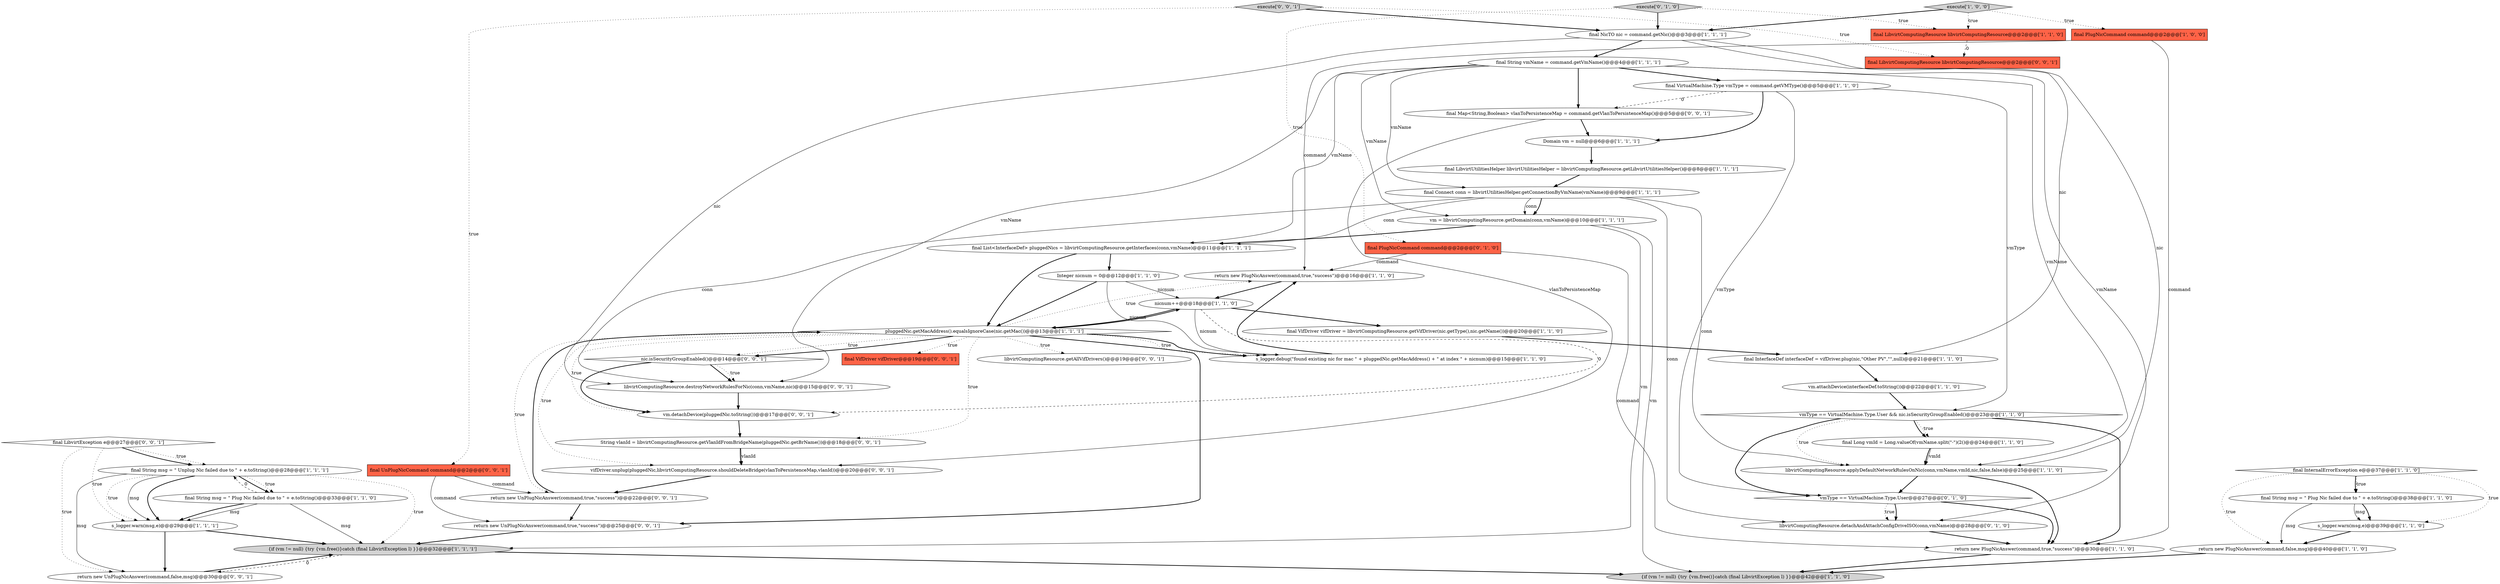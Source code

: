 digraph {
5 [style = filled, label = "final PlugNicCommand command@@@2@@@['1', '0', '0']", fillcolor = tomato, shape = box image = "AAA0AAABBB1BBB"];
29 [style = filled, label = "final String msg = \" Unplug Nic failed due to \" + e.toString()@@@28@@@['1', '1', '1']", fillcolor = white, shape = ellipse image = "AAA0AAABBB1BBB"];
47 [style = filled, label = "final Map<String,Boolean> vlanToPersistenceMap = command.getVlanToPersistenceMap()@@@5@@@['0', '0', '1']", fillcolor = white, shape = ellipse image = "AAA0AAABBB3BBB"];
1 [style = filled, label = "{if (vm != null) {try {vm.free()}catch (final LibvirtException l) }}@@@32@@@['1', '1', '1']", fillcolor = lightgray, shape = ellipse image = "AAA0AAABBB1BBB"];
7 [style = filled, label = "vm.attachDevice(interfaceDef.toString())@@@22@@@['1', '1', '0']", fillcolor = white, shape = ellipse image = "AAA0AAABBB1BBB"];
27 [style = filled, label = "return new PlugNicAnswer(command,true,\"success\")@@@30@@@['1', '1', '0']", fillcolor = white, shape = ellipse image = "AAA0AAABBB1BBB"];
37 [style = filled, label = "String vlanId = libvirtComputingResource.getVlanIdFromBridgeName(pluggedNic.getBrName())@@@18@@@['0', '0', '1']", fillcolor = white, shape = ellipse image = "AAA0AAABBB3BBB"];
22 [style = filled, label = "final String vmName = command.getVmName()@@@4@@@['1', '1', '1']", fillcolor = white, shape = ellipse image = "AAA0AAABBB1BBB"];
48 [style = filled, label = "vifDriver.unplug(pluggedNic,libvirtComputingResource.shouldDeleteBridge(vlanToPersistenceMap,vlanId))@@@20@@@['0', '0', '1']", fillcolor = white, shape = ellipse image = "AAA0AAABBB3BBB"];
50 [style = filled, label = "return new UnPlugNicAnswer(command,true,\"success\")@@@22@@@['0', '0', '1']", fillcolor = white, shape = ellipse image = "AAA0AAABBB3BBB"];
14 [style = filled, label = "s_logger.debug(\"found existing nic for mac \" + pluggedNic.getMacAddress() + \" at index \" + nicnum)@@@15@@@['1', '1', '0']", fillcolor = white, shape = ellipse image = "AAA0AAABBB1BBB"];
31 [style = filled, label = "{if (vm != null) {try {vm.free()}catch (final LibvirtException l) }}@@@42@@@['1', '1', '0']", fillcolor = lightgray, shape = ellipse image = "AAA0AAABBB1BBB"];
9 [style = filled, label = "s_logger.warn(msg,e)@@@39@@@['1', '1', '0']", fillcolor = white, shape = ellipse image = "AAA0AAABBB1BBB"];
6 [style = filled, label = "execute['1', '0', '0']", fillcolor = lightgray, shape = diamond image = "AAA0AAABBB1BBB"];
13 [style = filled, label = "final String msg = \" Plug Nic failed due to \" + e.toString()@@@38@@@['1', '1', '0']", fillcolor = white, shape = ellipse image = "AAA0AAABBB1BBB"];
43 [style = filled, label = "nic.isSecurityGroupEnabled()@@@14@@@['0', '0', '1']", fillcolor = white, shape = diamond image = "AAA0AAABBB3BBB"];
32 [style = filled, label = "final PlugNicCommand command@@@2@@@['0', '1', '0']", fillcolor = tomato, shape = box image = "AAA0AAABBB2BBB"];
12 [style = filled, label = "s_logger.warn(msg,e)@@@29@@@['1', '1', '1']", fillcolor = white, shape = ellipse image = "AAA0AAABBB1BBB"];
20 [style = filled, label = "final InterfaceDef interfaceDef = vifDriver.plug(nic,\"Other PV\",\"\",null)@@@21@@@['1', '1', '0']", fillcolor = white, shape = ellipse image = "AAA0AAABBB1BBB"];
30 [style = filled, label = "pluggedNic.getMacAddress().equalsIgnoreCase(nic.getMac())@@@13@@@['1', '1', '1']", fillcolor = white, shape = diamond image = "AAA0AAABBB1BBB"];
0 [style = filled, label = "final Connect conn = libvirtUtilitiesHelper.getConnectionByVmName(vmName)@@@9@@@['1', '1', '1']", fillcolor = white, shape = ellipse image = "AAA0AAABBB1BBB"];
42 [style = filled, label = "return new UnPlugNicAnswer(command,true,\"success\")@@@25@@@['0', '0', '1']", fillcolor = white, shape = ellipse image = "AAA0AAABBB3BBB"];
4 [style = filled, label = "final Long vmId = Long.valueOf(vmName.split(\"-\")(2()@@@24@@@['1', '1', '0']", fillcolor = white, shape = ellipse image = "AAA0AAABBB1BBB"];
11 [style = filled, label = "final NicTO nic = command.getNic()@@@3@@@['1', '1', '1']", fillcolor = white, shape = ellipse image = "AAA0AAABBB1BBB"];
16 [style = filled, label = "final InternalErrorException e@@@37@@@['1', '1', '0']", fillcolor = white, shape = diamond image = "AAA0AAABBB1BBB"];
41 [style = filled, label = "final LibvirtException e@@@27@@@['0', '0', '1']", fillcolor = white, shape = diamond image = "AAA0AAABBB3BBB"];
3 [style = filled, label = "vmType == VirtualMachine.Type.User && nic.isSecurityGroupEnabled()@@@23@@@['1', '1', '0']", fillcolor = white, shape = diamond image = "AAA0AAABBB1BBB"];
33 [style = filled, label = "vmType == VirtualMachine.Type.User@@@27@@@['0', '1', '0']", fillcolor = white, shape = diamond image = "AAA1AAABBB2BBB"];
2 [style = filled, label = "final VirtualMachine.Type vmType = command.getVMType()@@@5@@@['1', '1', '0']", fillcolor = white, shape = ellipse image = "AAA0AAABBB1BBB"];
19 [style = filled, label = "Integer nicnum = 0@@@12@@@['1', '1', '0']", fillcolor = white, shape = ellipse image = "AAA0AAABBB1BBB"];
15 [style = filled, label = "nicnum++@@@18@@@['1', '1', '0']", fillcolor = white, shape = ellipse image = "AAA0AAABBB1BBB"];
28 [style = filled, label = "Domain vm = null@@@6@@@['1', '1', '1']", fillcolor = white, shape = ellipse image = "AAA0AAABBB1BBB"];
17 [style = filled, label = "final List<InterfaceDef> pluggedNics = libvirtComputingResource.getInterfaces(conn,vmName)@@@11@@@['1', '1', '1']", fillcolor = white, shape = ellipse image = "AAA0AAABBB1BBB"];
45 [style = filled, label = "libvirtComputingResource.destroyNetworkRulesForNic(conn,vmName,nic)@@@15@@@['0', '0', '1']", fillcolor = white, shape = ellipse image = "AAA0AAABBB3BBB"];
26 [style = filled, label = "final LibvirtUtilitiesHelper libvirtUtilitiesHelper = libvirtComputingResource.getLibvirtUtilitiesHelper()@@@8@@@['1', '1', '1']", fillcolor = white, shape = ellipse image = "AAA0AAABBB1BBB"];
36 [style = filled, label = "libvirtComputingResource.getAllVifDrivers()@@@19@@@['0', '0', '1']", fillcolor = white, shape = ellipse image = "AAA0AAABBB3BBB"];
24 [style = filled, label = "final VifDriver vifDriver = libvirtComputingResource.getVifDriver(nic.getType(),nic.getName())@@@20@@@['1', '1', '0']", fillcolor = white, shape = ellipse image = "AAA0AAABBB1BBB"];
8 [style = filled, label = "final LibvirtComputingResource libvirtComputingResource@@@2@@@['1', '1', '0']", fillcolor = tomato, shape = box image = "AAA0AAABBB1BBB"];
49 [style = filled, label = "execute['0', '0', '1']", fillcolor = lightgray, shape = diamond image = "AAA0AAABBB3BBB"];
44 [style = filled, label = "final LibvirtComputingResource libvirtComputingResource@@@2@@@['0', '0', '1']", fillcolor = tomato, shape = box image = "AAA0AAABBB3BBB"];
46 [style = filled, label = "vm.detachDevice(pluggedNic.toString())@@@17@@@['0', '0', '1']", fillcolor = white, shape = ellipse image = "AAA0AAABBB3BBB"];
40 [style = filled, label = "return new UnPlugNicAnswer(command,false,msg)@@@30@@@['0', '0', '1']", fillcolor = white, shape = ellipse image = "AAA0AAABBB3BBB"];
18 [style = filled, label = "return new PlugNicAnswer(command,false,msg)@@@40@@@['1', '1', '0']", fillcolor = white, shape = ellipse image = "AAA0AAABBB1BBB"];
23 [style = filled, label = "libvirtComputingResource.applyDefaultNetworkRulesOnNic(conn,vmName,vmId,nic,false,false)@@@25@@@['1', '1', '0']", fillcolor = white, shape = ellipse image = "AAA0AAABBB1BBB"];
10 [style = filled, label = "return new PlugNicAnswer(command,true,\"success\")@@@16@@@['1', '1', '0']", fillcolor = white, shape = ellipse image = "AAA0AAABBB1BBB"];
21 [style = filled, label = "final String msg = \" Plug Nic failed due to \" + e.toString()@@@33@@@['1', '1', '0']", fillcolor = white, shape = ellipse image = "AAA0AAABBB1BBB"];
35 [style = filled, label = "execute['0', '1', '0']", fillcolor = lightgray, shape = diamond image = "AAA0AAABBB2BBB"];
38 [style = filled, label = "final UnPlugNicCommand command@@@2@@@['0', '0', '1']", fillcolor = tomato, shape = box image = "AAA0AAABBB3BBB"];
39 [style = filled, label = "final VifDriver vifDriver@@@19@@@['0', '0', '1']", fillcolor = tomato, shape = box image = "AAA0AAABBB3BBB"];
25 [style = filled, label = "vm = libvirtComputingResource.getDomain(conn,vmName)@@@10@@@['1', '1', '1']", fillcolor = white, shape = ellipse image = "AAA0AAABBB1BBB"];
34 [style = filled, label = "libvirtComputingResource.detachAndAttachConfigDriveISO(conn,vmName)@@@28@@@['0', '1', '0']", fillcolor = white, shape = ellipse image = "AAA1AAABBB2BBB"];
11->22 [style = bold, label=""];
49->11 [style = bold, label=""];
20->7 [style = bold, label=""];
47->48 [style = solid, label="vlanToPersistenceMap"];
43->45 [style = bold, label=""];
2->3 [style = solid, label="vmType"];
30->43 [style = bold, label=""];
43->46 [style = bold, label=""];
42->1 [style = bold, label=""];
2->47 [style = dashed, label="0"];
28->26 [style = bold, label=""];
16->18 [style = dotted, label="true"];
30->39 [style = dotted, label="true"];
5->10 [style = solid, label="command"];
12->1 [style = bold, label=""];
33->34 [style = bold, label=""];
35->8 [style = dotted, label="true"];
35->32 [style = dotted, label="true"];
32->10 [style = solid, label="command"];
0->25 [style = bold, label=""];
0->34 [style = solid, label="conn"];
25->17 [style = bold, label=""];
16->13 [style = bold, label=""];
30->14 [style = dotted, label="true"];
29->12 [style = dotted, label="true"];
29->12 [style = solid, label="msg"];
45->46 [style = bold, label=""];
46->37 [style = bold, label=""];
16->9 [style = dotted, label="true"];
41->40 [style = dotted, label="true"];
8->44 [style = dashed, label="0"];
4->23 [style = bold, label=""];
22->25 [style = solid, label="vmName"];
4->23 [style = solid, label="vmId"];
50->30 [style = bold, label=""];
29->12 [style = bold, label=""];
10->15 [style = bold, label=""];
41->29 [style = dotted, label="true"];
13->9 [style = bold, label=""];
14->10 [style = bold, label=""];
15->46 [style = dashed, label="0"];
13->18 [style = solid, label="msg"];
23->27 [style = bold, label=""];
2->33 [style = solid, label="vmType"];
29->21 [style = bold, label=""];
33->27 [style = bold, label=""];
37->48 [style = bold, label=""];
40->1 [style = bold, label=""];
30->10 [style = dotted, label="true"];
48->50 [style = bold, label=""];
6->11 [style = bold, label=""];
23->33 [style = bold, label=""];
2->28 [style = bold, label=""];
25->31 [style = solid, label="vm"];
38->42 [style = solid, label="command"];
6->5 [style = dotted, label="true"];
47->28 [style = bold, label=""];
22->0 [style = solid, label="vmName"];
25->1 [style = solid, label="vm"];
0->45 [style = solid, label="conn"];
18->31 [style = bold, label=""];
38->50 [style = solid, label="command"];
35->11 [style = bold, label=""];
21->1 [style = solid, label="msg"];
30->14 [style = bold, label=""];
29->40 [style = solid, label="msg"];
21->29 [style = dashed, label="0"];
30->42 [style = bold, label=""];
29->1 [style = dotted, label="true"];
3->33 [style = bold, label=""];
22->23 [style = solid, label="vmName"];
22->2 [style = bold, label=""];
0->23 [style = solid, label="conn"];
15->30 [style = bold, label=""];
11->20 [style = solid, label="nic"];
1->31 [style = bold, label=""];
24->20 [style = bold, label=""];
17->19 [style = bold, label=""];
32->27 [style = solid, label="command"];
30->43 [style = dotted, label="true"];
15->24 [style = bold, label=""];
11->45 [style = solid, label="nic"];
3->27 [style = bold, label=""];
22->47 [style = bold, label=""];
7->3 [style = bold, label=""];
22->34 [style = solid, label="vmName"];
22->45 [style = solid, label="vmName"];
6->8 [style = dotted, label="true"];
3->4 [style = dotted, label="true"];
33->34 [style = dotted, label="true"];
19->15 [style = solid, label="nicnum"];
43->45 [style = dotted, label="true"];
17->30 [style = bold, label=""];
29->21 [style = dotted, label="true"];
3->4 [style = bold, label=""];
27->31 [style = bold, label=""];
30->36 [style = dotted, label="true"];
30->48 [style = dotted, label="true"];
9->18 [style = bold, label=""];
30->46 [style = dotted, label="true"];
19->30 [style = bold, label=""];
49->38 [style = dotted, label="true"];
30->15 [style = bold, label=""];
49->44 [style = dotted, label="true"];
0->25 [style = solid, label="conn"];
21->12 [style = solid, label="msg"];
5->27 [style = solid, label="command"];
13->9 [style = solid, label="msg"];
3->23 [style = dotted, label="true"];
30->37 [style = dotted, label="true"];
50->42 [style = bold, label=""];
16->13 [style = dotted, label="true"];
15->14 [style = solid, label="nicnum"];
21->12 [style = bold, label=""];
41->29 [style = bold, label=""];
22->17 [style = solid, label="vmName"];
0->17 [style = solid, label="conn"];
41->12 [style = dotted, label="true"];
19->14 [style = solid, label="nicnum"];
1->40 [style = dashed, label="0"];
30->50 [style = dotted, label="true"];
11->23 [style = solid, label="nic"];
26->0 [style = bold, label=""];
37->48 [style = solid, label="vlanId"];
12->40 [style = bold, label=""];
34->27 [style = bold, label=""];
}
